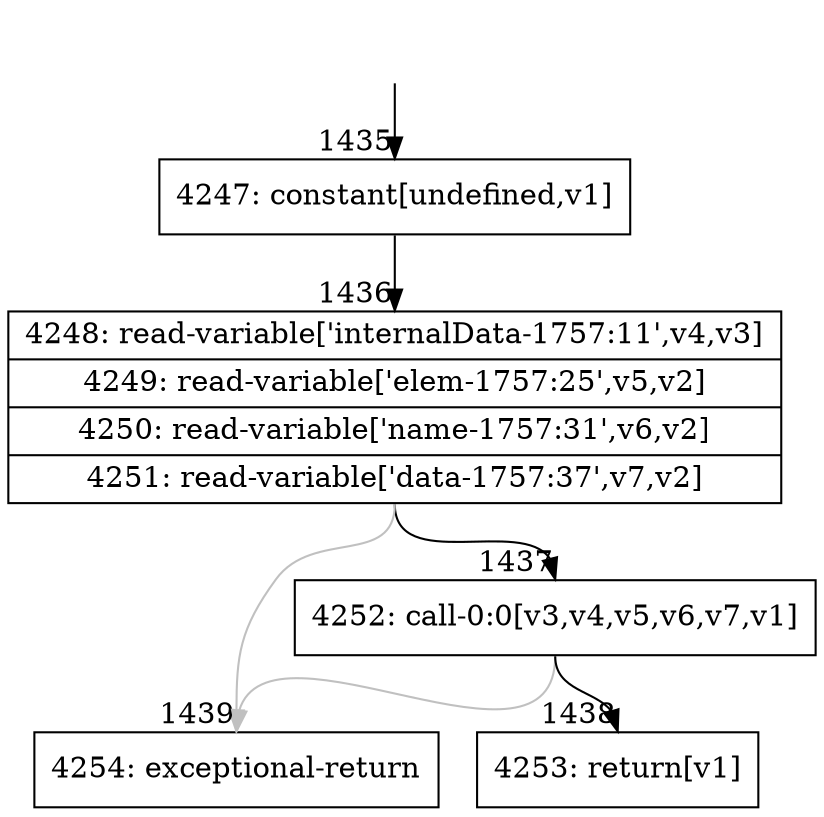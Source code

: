 digraph {
rankdir="TD"
BB_entry95[shape=none,label=""];
BB_entry95 -> BB1435 [tailport=s, headport=n, headlabel="    1435"]
BB1435 [shape=record label="{4247: constant[undefined,v1]}" ] 
BB1435 -> BB1436 [tailport=s, headport=n, headlabel="      1436"]
BB1436 [shape=record label="{4248: read-variable['internalData-1757:11',v4,v3]|4249: read-variable['elem-1757:25',v5,v2]|4250: read-variable['name-1757:31',v6,v2]|4251: read-variable['data-1757:37',v7,v2]}" ] 
BB1436 -> BB1437 [tailport=s, headport=n, headlabel="      1437"]
BB1436 -> BB1439 [tailport=s, headport=n, color=gray, headlabel="      1439"]
BB1437 [shape=record label="{4252: call-0:0[v3,v4,v5,v6,v7,v1]}" ] 
BB1437 -> BB1438 [tailport=s, headport=n, headlabel="      1438"]
BB1437 -> BB1439 [tailport=s, headport=n, color=gray]
BB1438 [shape=record label="{4253: return[v1]}" ] 
BB1439 [shape=record label="{4254: exceptional-return}" ] 
}
